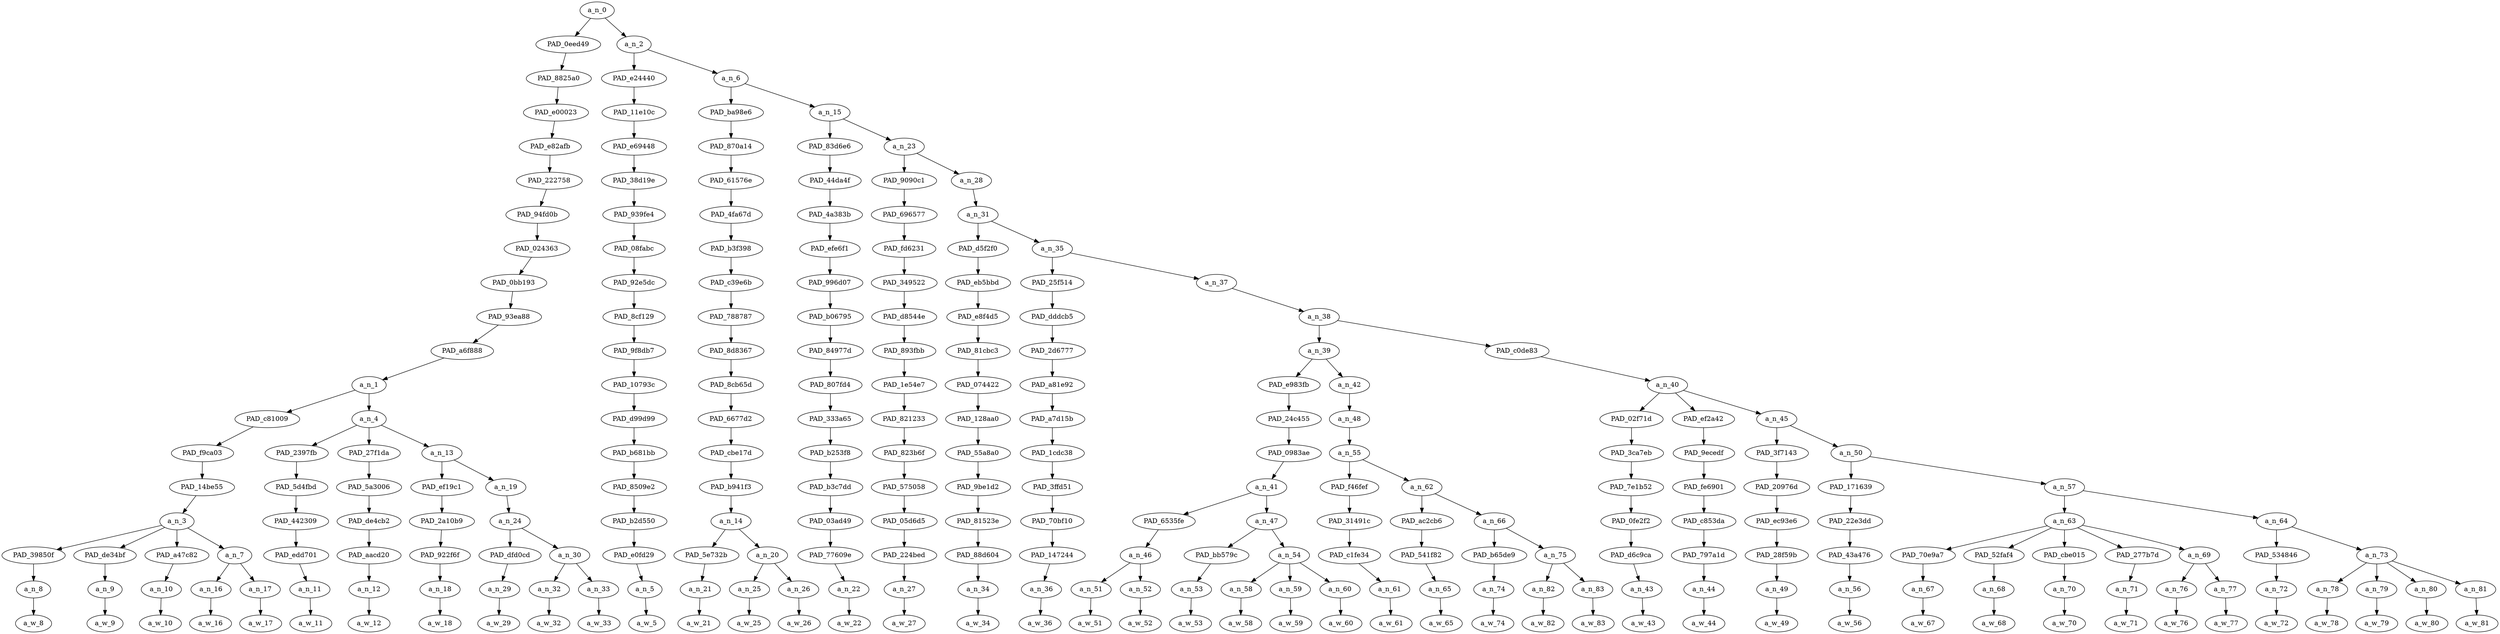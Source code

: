 strict digraph "" {
	a_n_0	[div_dir=1,
		index=0,
		level=18,
		pos="8.631510416666668,18!",
		text_span="[0, 1, 2, 3, 4, 5, 6, 7, 8, 9, 10, 11, 12, 13, 14, 15, 16, 17, 18, 19, 20, 21, 22, 23, 24, 25, 26, 27, 28, 29, 30, 31, 32, 33, 34, \
35, 36, 37, 38, 39, 40, 41, 42, 43, 44]",
		value=0.99999999];
	PAD_0eed49	[div_dir=1,
		index=0,
		level=17,
		pos="4.333333333333334,17!",
		text_span="[0, 1, 2, 3, 4, 5, 6, 7, 8, 9, 10]",
		value=0.30219767];
	a_n_0 -> PAD_0eed49;
	a_n_2	[div_dir=1,
		index=1,
		level=17,
		pos="12.9296875,17!",
		text_span="[11, 12, 13, 14, 15, 16, 17, 18, 19, 20, 21, 22, 23, 24, 25, 26, 27, 28, 29, 30, 31, 32, 33, 34, 35, 36, 37, 38, 39, 40, 41, 42, \
43, 44]",
		value=0.69772732];
	a_n_0 -> a_n_2;
	PAD_8825a0	[div_dir=1,
		index=0,
		level=16,
		pos="4.333333333333334,16!",
		text_span="[0, 1, 2, 3, 4, 5, 6, 7, 8, 9, 10]",
		value=0.30219767];
	PAD_0eed49 -> PAD_8825a0;
	PAD_e00023	[div_dir=1,
		index=0,
		level=15,
		pos="4.333333333333334,15!",
		text_span="[0, 1, 2, 3, 4, 5, 6, 7, 8, 9, 10]",
		value=0.30219767];
	PAD_8825a0 -> PAD_e00023;
	PAD_e82afb	[div_dir=1,
		index=0,
		level=14,
		pos="4.333333333333334,14!",
		text_span="[0, 1, 2, 3, 4, 5, 6, 7, 8, 9, 10]",
		value=0.30219767];
	PAD_e00023 -> PAD_e82afb;
	PAD_222758	[div_dir=1,
		index=0,
		level=13,
		pos="4.333333333333334,13!",
		text_span="[0, 1, 2, 3, 4, 5, 6, 7, 8, 9, 10]",
		value=0.30219767];
	PAD_e82afb -> PAD_222758;
	PAD_94fd0b	[div_dir=1,
		index=0,
		level=12,
		pos="4.333333333333334,12!",
		text_span="[0, 1, 2, 3, 4, 5, 6, 7, 8, 9, 10]",
		value=0.30219767];
	PAD_222758 -> PAD_94fd0b;
	PAD_024363	[div_dir=1,
		index=0,
		level=11,
		pos="4.333333333333334,11!",
		text_span="[0, 1, 2, 3, 4, 5, 6, 7, 8, 9, 10]",
		value=0.30219767];
	PAD_94fd0b -> PAD_024363;
	PAD_0bb193	[div_dir=1,
		index=0,
		level=10,
		pos="4.333333333333334,10!",
		text_span="[0, 1, 2, 3, 4, 5, 6, 7, 8, 9, 10]",
		value=0.30219767];
	PAD_024363 -> PAD_0bb193;
	PAD_93ea88	[div_dir=1,
		index=0,
		level=9,
		pos="4.333333333333334,9!",
		text_span="[0, 1, 2, 3, 4, 5, 6, 7, 8, 9, 10]",
		value=0.30219767];
	PAD_0bb193 -> PAD_93ea88;
	PAD_a6f888	[div_dir=1,
		index=0,
		level=8,
		pos="4.333333333333334,8!",
		text_span="[0, 1, 2, 3, 4, 5, 6, 7, 8, 9, 10]",
		value=0.30219767];
	PAD_93ea88 -> PAD_a6f888;
	a_n_1	[div_dir=1,
		index=0,
		level=7,
		pos="4.333333333333334,7!",
		text_span="[0, 1, 2, 3, 4, 5, 6, 7, 8, 9, 10]",
		value=0.30219767];
	PAD_a6f888 -> a_n_1;
	PAD_c81009	[div_dir=-1,
		index=0,
		level=6,
		pos="2.375,6!",
		text_span="[0, 1, 2, 3, 4]",
		value=0.14599435];
	a_n_1 -> PAD_c81009;
	a_n_4	[div_dir=1,
		index=1,
		level=6,
		pos="6.291666666666667,6!",
		text_span="[5, 6, 7, 8, 9, 10]",
		value=0.15614281];
	a_n_1 -> a_n_4;
	PAD_f9ca03	[div_dir=-1,
		index=0,
		level=5,
		pos="2.375,5!",
		text_span="[0, 1, 2, 3, 4]",
		value=0.14599435];
	PAD_c81009 -> PAD_f9ca03;
	PAD_14be55	[div_dir=-1,
		index=0,
		level=4,
		pos="2.375,4!",
		text_span="[0, 1, 2, 3, 4]",
		value=0.14599435];
	PAD_f9ca03 -> PAD_14be55;
	a_n_3	[div_dir=-1,
		index=0,
		level=3,
		pos="2.375,3!",
		text_span="[0, 1, 2, 3, 4]",
		value=0.14599435];
	PAD_14be55 -> a_n_3;
	PAD_39850f	[div_dir=1,
		index=1,
		level=2,
		pos="2.0,2!",
		text_span="[2]",
		value=0.02982695];
	a_n_3 -> PAD_39850f;
	PAD_de34bf	[div_dir=1,
		index=2,
		level=2,
		pos="3.0,2!",
		text_span="[3]",
		value=0.03504737];
	a_n_3 -> PAD_de34bf;
	PAD_a47c82	[div_dir=1,
		index=3,
		level=2,
		pos="4.0,2!",
		text_span="[4]",
		value=0.02746574];
	a_n_3 -> PAD_a47c82;
	a_n_7	[div_dir=-1,
		index=0,
		level=2,
		pos="0.5,2!",
		text_span="[0, 1]",
		value=0.05364314];
	a_n_3 -> a_n_7;
	a_n_8	[div_dir=1,
		index=2,
		level=1,
		pos="2.0,1!",
		text_span="[2]",
		value=0.02982695];
	PAD_39850f -> a_n_8;
	a_w_8	[div_dir=0,
		index=2,
		level=0,
		pos="2,0!",
		text_span="[2]",
		value=peaceful];
	a_n_8 -> a_w_8;
	a_n_9	[div_dir=1,
		index=3,
		level=1,
		pos="3.0,1!",
		text_span="[3]",
		value=0.03504737];
	PAD_de34bf -> a_n_9;
	a_w_9	[div_dir=0,
		index=3,
		level=0,
		pos="3,0!",
		text_span="[3]",
		value=tolerant];
	a_n_9 -> a_w_9;
	a_n_10	[div_dir=1,
		index=4,
		level=1,
		pos="4.0,1!",
		text_span="[4]",
		value=0.02746574];
	PAD_a47c82 -> a_n_10;
	a_w_10	[div_dir=0,
		index=4,
		level=0,
		pos="4,0!",
		text_span="[4]",
		value=people];
	a_n_10 -> a_w_10;
	a_n_16	[div_dir=-1,
		index=0,
		level=1,
		pos="0.0,1!",
		text_span="[0]",
		value=0.02695592];
	a_n_7 -> a_n_16;
	a_n_17	[div_dir=1,
		index=1,
		level=1,
		pos="1.0,1!",
		text_span="[1]",
		value=0.02652424];
	a_n_7 -> a_n_17;
	a_w_16	[div_dir=0,
		index=0,
		level=0,
		pos="0,0!",
		text_span="[0]",
		value=so];
	a_n_16 -> a_w_16;
	a_w_17	[div_dir=0,
		index=1,
		level=0,
		pos="1,0!",
		text_span="[1]",
		value=called];
	a_n_17 -> a_w_17;
	PAD_2397fb	[div_dir=1,
		index=1,
		level=5,
		pos="5.0,5!",
		text_span="[5]",
		value=0.01866855];
	a_n_4 -> PAD_2397fb;
	PAD_27f1da	[div_dir=1,
		index=2,
		level=5,
		pos="6.0,5!",
		text_span="[6]",
		value=0.02191096];
	a_n_4 -> PAD_27f1da;
	a_n_13	[div_dir=1,
		index=3,
		level=5,
		pos="7.875,5!",
		text_span="[7, 8, 9, 10]",
		value=0.11547732];
	a_n_4 -> a_n_13;
	PAD_5d4fbd	[div_dir=1,
		index=1,
		level=4,
		pos="5.0,4!",
		text_span="[5]",
		value=0.01866855];
	PAD_2397fb -> PAD_5d4fbd;
	PAD_442309	[div_dir=1,
		index=1,
		level=3,
		pos="5.0,3!",
		text_span="[5]",
		value=0.01866855];
	PAD_5d4fbd -> PAD_442309;
	PAD_edd701	[div_dir=1,
		index=4,
		level=2,
		pos="5.0,2!",
		text_span="[5]",
		value=0.01866855];
	PAD_442309 -> PAD_edd701;
	a_n_11	[div_dir=1,
		index=5,
		level=1,
		pos="5.0,1!",
		text_span="[5]",
		value=0.01866855];
	PAD_edd701 -> a_n_11;
	a_w_11	[div_dir=0,
		index=5,
		level=0,
		pos="5,0!",
		text_span="[5]",
		value=rejecting];
	a_n_11 -> a_w_11;
	PAD_5a3006	[div_dir=1,
		index=2,
		level=4,
		pos="6.0,4!",
		text_span="[6]",
		value=0.02191096];
	PAD_27f1da -> PAD_5a3006;
	PAD_de4cb2	[div_dir=1,
		index=2,
		level=3,
		pos="6.0,3!",
		text_span="[6]",
		value=0.02191096];
	PAD_5a3006 -> PAD_de4cb2;
	PAD_aacd20	[div_dir=1,
		index=5,
		level=2,
		pos="6.0,2!",
		text_span="[6]",
		value=0.02191096];
	PAD_de4cb2 -> PAD_aacd20;
	a_n_12	[div_dir=1,
		index=6,
		level=1,
		pos="6.0,1!",
		text_span="[6]",
		value=0.02191096];
	PAD_aacd20 -> a_n_12;
	a_w_12	[div_dir=0,
		index=6,
		level=0,
		pos="6,0!",
		text_span="[6]",
		value=democracy];
	a_n_12 -> a_w_12;
	PAD_ef19c1	[div_dir=-1,
		index=3,
		level=4,
		pos="7.0,4!",
		text_span="[7]",
		value=0.01353882];
	a_n_13 -> PAD_ef19c1;
	a_n_19	[div_dir=1,
		index=4,
		level=4,
		pos="8.75,4!",
		text_span="[8, 9, 10]",
		value=0.10186637];
	a_n_13 -> a_n_19;
	PAD_2a10b9	[div_dir=-1,
		index=3,
		level=3,
		pos="7.0,3!",
		text_span="[7]",
		value=0.01353882];
	PAD_ef19c1 -> PAD_2a10b9;
	PAD_922f6f	[div_dir=-1,
		index=6,
		level=2,
		pos="7.0,2!",
		text_span="[7]",
		value=0.01353882];
	PAD_2a10b9 -> PAD_922f6f;
	a_n_18	[div_dir=-1,
		index=7,
		level=1,
		pos="7.0,1!",
		text_span="[7]",
		value=0.01353882];
	PAD_922f6f -> a_n_18;
	a_w_18	[div_dir=0,
		index=7,
		level=0,
		pos="7,0!",
		text_span="[7]",
		value=by];
	a_n_18 -> a_w_18;
	a_n_24	[div_dir=1,
		index=4,
		level=3,
		pos="8.75,3!",
		text_span="[8, 9, 10]",
		value=0.10176384];
	a_n_19 -> a_n_24;
	PAD_dfd0cd	[div_dir=-1,
		index=7,
		level=2,
		pos="8.0,2!",
		text_span="[8]",
		value=0.01895255];
	a_n_24 -> PAD_dfd0cd;
	a_n_30	[div_dir=1,
		index=8,
		level=2,
		pos="9.5,2!",
		text_span="[9, 10]",
		value=0.08270877];
	a_n_24 -> a_n_30;
	a_n_29	[div_dir=-1,
		index=8,
		level=1,
		pos="8.0,1!",
		text_span="[8]",
		value=0.01895255];
	PAD_dfd0cd -> a_n_29;
	a_w_29	[div_dir=0,
		index=8,
		level=0,
		pos="8,0!",
		text_span="[8]",
		value=promoting];
	a_n_29 -> a_w_29;
	a_n_32	[div_dir=1,
		index=9,
		level=1,
		pos="9.0,1!",
		text_span="[9]",
		value=0.03089668];
	a_n_30 -> a_n_32;
	a_n_33	[div_dir=1,
		index=10,
		level=1,
		pos="10.0,1!",
		text_span="[10]",
		value=0.05169803];
	a_n_30 -> a_n_33;
	a_w_32	[div_dir=0,
		index=9,
		level=0,
		pos="9,0!",
		text_span="[9]",
		value=violence];
	a_n_32 -> a_w_32;
	a_w_33	[div_dir=0,
		index=10,
		level=0,
		pos="10,0!",
		text_span="[10]",
		value=intolerance];
	a_n_33 -> a_w_33;
	PAD_e24440	[div_dir=-1,
		index=1,
		level=16,
		pos="11.0,16!",
		text_span="[11]",
		value=0.01581266];
	a_n_2 -> PAD_e24440;
	a_n_6	[div_dir=1,
		index=2,
		level=16,
		pos="14.859375,16!",
		text_span="[12, 13, 14, 15, 16, 17, 18, 19, 20, 21, 22, 23, 24, 25, 26, 27, 28, 29, 30, 31, 32, 33, 34, 35, 36, 37, 38, 39, 40, 41, 42, 43, \
44]",
		value=0.68186237];
	a_n_2 -> a_n_6;
	PAD_11e10c	[div_dir=-1,
		index=1,
		level=15,
		pos="11.0,15!",
		text_span="[11]",
		value=0.01581266];
	PAD_e24440 -> PAD_11e10c;
	PAD_e69448	[div_dir=-1,
		index=1,
		level=14,
		pos="11.0,14!",
		text_span="[11]",
		value=0.01581266];
	PAD_11e10c -> PAD_e69448;
	PAD_38d19e	[div_dir=-1,
		index=1,
		level=13,
		pos="11.0,13!",
		text_span="[11]",
		value=0.01581266];
	PAD_e69448 -> PAD_38d19e;
	PAD_939fe4	[div_dir=-1,
		index=1,
		level=12,
		pos="11.0,12!",
		text_span="[11]",
		value=0.01581266];
	PAD_38d19e -> PAD_939fe4;
	PAD_08fabc	[div_dir=-1,
		index=1,
		level=11,
		pos="11.0,11!",
		text_span="[11]",
		value=0.01581266];
	PAD_939fe4 -> PAD_08fabc;
	PAD_92e5dc	[div_dir=-1,
		index=1,
		level=10,
		pos="11.0,10!",
		text_span="[11]",
		value=0.01581266];
	PAD_08fabc -> PAD_92e5dc;
	PAD_8cf129	[div_dir=-1,
		index=1,
		level=9,
		pos="11.0,9!",
		text_span="[11]",
		value=0.01581266];
	PAD_92e5dc -> PAD_8cf129;
	PAD_9f8db7	[div_dir=-1,
		index=1,
		level=8,
		pos="11.0,8!",
		text_span="[11]",
		value=0.01581266];
	PAD_8cf129 -> PAD_9f8db7;
	PAD_10793c	[div_dir=-1,
		index=1,
		level=7,
		pos="11.0,7!",
		text_span="[11]",
		value=0.01581266];
	PAD_9f8db7 -> PAD_10793c;
	PAD_d99d99	[div_dir=-1,
		index=2,
		level=6,
		pos="11.0,6!",
		text_span="[11]",
		value=0.01581266];
	PAD_10793c -> PAD_d99d99;
	PAD_b681bb	[div_dir=-1,
		index=4,
		level=5,
		pos="11.0,5!",
		text_span="[11]",
		value=0.01581266];
	PAD_d99d99 -> PAD_b681bb;
	PAD_8509e2	[div_dir=-1,
		index=5,
		level=4,
		pos="11.0,4!",
		text_span="[11]",
		value=0.01581266];
	PAD_b681bb -> PAD_8509e2;
	PAD_b2d550	[div_dir=-1,
		index=5,
		level=3,
		pos="11.0,3!",
		text_span="[11]",
		value=0.01581266];
	PAD_8509e2 -> PAD_b2d550;
	PAD_e0fd29	[div_dir=-1,
		index=9,
		level=2,
		pos="11.0,2!",
		text_span="[11]",
		value=0.01581266];
	PAD_b2d550 -> PAD_e0fd29;
	a_n_5	[div_dir=-1,
		index=11,
		level=1,
		pos="11.0,1!",
		text_span="[11]",
		value=0.01581266];
	PAD_e0fd29 -> a_n_5;
	a_w_5	[div_dir=0,
		index=11,
		level=0,
		pos="11,0!",
		text_span="[11]",
		value=are];
	a_n_5 -> a_w_5;
	PAD_ba98e6	[div_dir=1,
		index=2,
		level=15,
		pos="13.25,15!",
		text_span="[12, 13, 14]",
		value=0.07606647];
	a_n_6 -> PAD_ba98e6;
	a_n_15	[div_dir=1,
		index=3,
		level=15,
		pos="16.46875,15!",
		text_span="[15, 16, 17, 18, 19, 20, 21, 22, 23, 24, 25, 26, 27, 28, 29, 30, 31, 32, 33, 34, 35, 36, 37, 38, 39, 40, 41, 42, 43, 44]",
		value=0.60573708];
	a_n_6 -> a_n_15;
	PAD_870a14	[div_dir=1,
		index=2,
		level=14,
		pos="13.25,14!",
		text_span="[12, 13, 14]",
		value=0.07606647];
	PAD_ba98e6 -> PAD_870a14;
	PAD_61576e	[div_dir=1,
		index=2,
		level=13,
		pos="13.25,13!",
		text_span="[12, 13, 14]",
		value=0.07606647];
	PAD_870a14 -> PAD_61576e;
	PAD_4fa67d	[div_dir=1,
		index=2,
		level=12,
		pos="13.25,12!",
		text_span="[12, 13, 14]",
		value=0.07606647];
	PAD_61576e -> PAD_4fa67d;
	PAD_b3f398	[div_dir=1,
		index=2,
		level=11,
		pos="13.25,11!",
		text_span="[12, 13, 14]",
		value=0.07606647];
	PAD_4fa67d -> PAD_b3f398;
	PAD_c39e6b	[div_dir=1,
		index=2,
		level=10,
		pos="13.25,10!",
		text_span="[12, 13, 14]",
		value=0.07606647];
	PAD_b3f398 -> PAD_c39e6b;
	PAD_788787	[div_dir=1,
		index=2,
		level=9,
		pos="13.25,9!",
		text_span="[12, 13, 14]",
		value=0.07606647];
	PAD_c39e6b -> PAD_788787;
	PAD_8d8367	[div_dir=1,
		index=2,
		level=8,
		pos="13.25,8!",
		text_span="[12, 13, 14]",
		value=0.07606647];
	PAD_788787 -> PAD_8d8367;
	PAD_8cb65d	[div_dir=1,
		index=2,
		level=7,
		pos="13.25,7!",
		text_span="[12, 13, 14]",
		value=0.07606647];
	PAD_8d8367 -> PAD_8cb65d;
	PAD_6677d2	[div_dir=1,
		index=3,
		level=6,
		pos="13.25,6!",
		text_span="[12, 13, 14]",
		value=0.07606647];
	PAD_8cb65d -> PAD_6677d2;
	PAD_cbe17d	[div_dir=1,
		index=5,
		level=5,
		pos="13.25,5!",
		text_span="[12, 13, 14]",
		value=0.07606647];
	PAD_6677d2 -> PAD_cbe17d;
	PAD_b941f3	[div_dir=1,
		index=6,
		level=4,
		pos="13.25,4!",
		text_span="[12, 13, 14]",
		value=0.07606647];
	PAD_cbe17d -> PAD_b941f3;
	a_n_14	[div_dir=1,
		index=6,
		level=3,
		pos="13.25,3!",
		text_span="[12, 13, 14]",
		value=0.07606647];
	PAD_b941f3 -> a_n_14;
	PAD_5e732b	[div_dir=1,
		index=11,
		level=2,
		pos="14.0,2!",
		text_span="[14]",
		value=0.04970208];
	a_n_14 -> PAD_5e732b;
	a_n_20	[div_dir=1,
		index=10,
		level=2,
		pos="12.5,2!",
		text_span="[12, 13]",
		value=0.02628540];
	a_n_14 -> a_n_20;
	a_n_21	[div_dir=1,
		index=14,
		level=1,
		pos="14.0,1!",
		text_span="[14]",
		value=0.04970208];
	PAD_5e732b -> a_n_21;
	a_w_21	[div_dir=0,
		index=14,
		level=0,
		pos="14,0!",
		text_span="[14]",
		value=bigots];
	a_n_21 -> a_w_21;
	a_n_25	[div_dir=1,
		index=12,
		level=1,
		pos="12.0,1!",
		text_span="[12]",
		value=0.01186412];
	a_n_20 -> a_n_25;
	a_n_26	[div_dir=1,
		index=13,
		level=1,
		pos="13.0,1!",
		text_span="[13]",
		value=0.01437389];
	a_n_20 -> a_n_26;
	a_w_25	[div_dir=0,
		index=12,
		level=0,
		pos="12,0!",
		text_span="[12]",
		value=no];
	a_n_25 -> a_w_25;
	a_w_26	[div_dir=0,
		index=13,
		level=0,
		pos="13,0!",
		text_span="[13]",
		value=less];
	a_n_26 -> a_w_26;
	PAD_83d6e6	[div_dir=1,
		index=3,
		level=14,
		pos="15.0,14!",
		text_span="[15]",
		value=0.01240275];
	a_n_15 -> PAD_83d6e6;
	a_n_23	[div_dir=1,
		index=4,
		level=14,
		pos="17.9375,14!",
		text_span="[16, 17, 18, 19, 20, 21, 22, 23, 24, 25, 26, 27, 28, 29, 30, 31, 32, 33, 34, 35, 36, 37, 38, 39, 40, 41, 42, 43, 44]",
		value=0.59329991];
	a_n_15 -> a_n_23;
	PAD_44da4f	[div_dir=1,
		index=3,
		level=13,
		pos="15.0,13!",
		text_span="[15]",
		value=0.01240275];
	PAD_83d6e6 -> PAD_44da4f;
	PAD_4a383b	[div_dir=1,
		index=3,
		level=12,
		pos="15.0,12!",
		text_span="[15]",
		value=0.01240275];
	PAD_44da4f -> PAD_4a383b;
	PAD_efe6f1	[div_dir=1,
		index=3,
		level=11,
		pos="15.0,11!",
		text_span="[15]",
		value=0.01240275];
	PAD_4a383b -> PAD_efe6f1;
	PAD_996d07	[div_dir=1,
		index=3,
		level=10,
		pos="15.0,10!",
		text_span="[15]",
		value=0.01240275];
	PAD_efe6f1 -> PAD_996d07;
	PAD_b06795	[div_dir=1,
		index=3,
		level=9,
		pos="15.0,9!",
		text_span="[15]",
		value=0.01240275];
	PAD_996d07 -> PAD_b06795;
	PAD_84977d	[div_dir=1,
		index=3,
		level=8,
		pos="15.0,8!",
		text_span="[15]",
		value=0.01240275];
	PAD_b06795 -> PAD_84977d;
	PAD_807fd4	[div_dir=1,
		index=3,
		level=7,
		pos="15.0,7!",
		text_span="[15]",
		value=0.01240275];
	PAD_84977d -> PAD_807fd4;
	PAD_333a65	[div_dir=1,
		index=4,
		level=6,
		pos="15.0,6!",
		text_span="[15]",
		value=0.01240275];
	PAD_807fd4 -> PAD_333a65;
	PAD_b253f8	[div_dir=1,
		index=6,
		level=5,
		pos="15.0,5!",
		text_span="[15]",
		value=0.01240275];
	PAD_333a65 -> PAD_b253f8;
	PAD_b3c7dd	[div_dir=1,
		index=7,
		level=4,
		pos="15.0,4!",
		text_span="[15]",
		value=0.01240275];
	PAD_b253f8 -> PAD_b3c7dd;
	PAD_03ad49	[div_dir=1,
		index=7,
		level=3,
		pos="15.0,3!",
		text_span="[15]",
		value=0.01240275];
	PAD_b3c7dd -> PAD_03ad49;
	PAD_77609e	[div_dir=1,
		index=12,
		level=2,
		pos="15.0,2!",
		text_span="[15]",
		value=0.01240275];
	PAD_03ad49 -> PAD_77609e;
	a_n_22	[div_dir=1,
		index=15,
		level=1,
		pos="15.0,1!",
		text_span="[15]",
		value=0.01240275];
	PAD_77609e -> a_n_22;
	a_w_22	[div_dir=0,
		index=15,
		level=0,
		pos="15,0!",
		text_span="[15]",
		value=than];
	a_n_22 -> a_w_22;
	PAD_9090c1	[div_dir=-1,
		index=4,
		level=13,
		pos="16.0,13!",
		text_span="[16]",
		value=0.01361920];
	a_n_23 -> PAD_9090c1;
	a_n_28	[div_dir=1,
		index=5,
		level=13,
		pos="19.875,13!",
		text_span="[17, 18, 19, 20, 21, 22, 23, 24, 25, 26, 27, 28, 29, 30, 31, 32, 33, 34, 35, 36, 37, 38, 39, 40, 41, 42, 43, 44]",
		value=0.57964905];
	a_n_23 -> a_n_28;
	PAD_696577	[div_dir=-1,
		index=4,
		level=12,
		pos="16.0,12!",
		text_span="[16]",
		value=0.01361920];
	PAD_9090c1 -> PAD_696577;
	PAD_fd6231	[div_dir=-1,
		index=4,
		level=11,
		pos="16.0,11!",
		text_span="[16]",
		value=0.01361920];
	PAD_696577 -> PAD_fd6231;
	PAD_349522	[div_dir=-1,
		index=4,
		level=10,
		pos="16.0,10!",
		text_span="[16]",
		value=0.01361920];
	PAD_fd6231 -> PAD_349522;
	PAD_d8544e	[div_dir=-1,
		index=4,
		level=9,
		pos="16.0,9!",
		text_span="[16]",
		value=0.01361920];
	PAD_349522 -> PAD_d8544e;
	PAD_893fbb	[div_dir=-1,
		index=4,
		level=8,
		pos="16.0,8!",
		text_span="[16]",
		value=0.01361920];
	PAD_d8544e -> PAD_893fbb;
	PAD_1e54e7	[div_dir=-1,
		index=4,
		level=7,
		pos="16.0,7!",
		text_span="[16]",
		value=0.01361920];
	PAD_893fbb -> PAD_1e54e7;
	PAD_821233	[div_dir=-1,
		index=5,
		level=6,
		pos="16.0,6!",
		text_span="[16]",
		value=0.01361920];
	PAD_1e54e7 -> PAD_821233;
	PAD_823b6f	[div_dir=-1,
		index=7,
		level=5,
		pos="16.0,5!",
		text_span="[16]",
		value=0.01361920];
	PAD_821233 -> PAD_823b6f;
	PAD_575058	[div_dir=-1,
		index=8,
		level=4,
		pos="16.0,4!",
		text_span="[16]",
		value=0.01361920];
	PAD_823b6f -> PAD_575058;
	PAD_05d6d5	[div_dir=-1,
		index=8,
		level=3,
		pos="16.0,3!",
		text_span="[16]",
		value=0.01361920];
	PAD_575058 -> PAD_05d6d5;
	PAD_224bed	[div_dir=-1,
		index=13,
		level=2,
		pos="16.0,2!",
		text_span="[16]",
		value=0.01361920];
	PAD_05d6d5 -> PAD_224bed;
	a_n_27	[div_dir=-1,
		index=16,
		level=1,
		pos="16.0,1!",
		text_span="[16]",
		value=0.01361920];
	PAD_224bed -> a_n_27;
	a_w_27	[div_dir=0,
		index=16,
		level=0,
		pos="16,0!",
		text_span="[16]",
		value=those];
	a_n_27 -> a_w_27;
	a_n_31	[div_dir=1,
		index=5,
		level=12,
		pos="19.875,12!",
		text_span="[17, 18, 19, 20, 21, 22, 23, 24, 25, 26, 27, 28, 29, 30, 31, 32, 33, 34, 35, 36, 37, 38, 39, 40, 41, 42, 43, 44]",
		value=0.57961240];
	a_n_28 -> a_n_31;
	PAD_d5f2f0	[div_dir=-1,
		index=5,
		level=11,
		pos="17.0,11!",
		text_span="[17]",
		value=0.01455872];
	a_n_31 -> PAD_d5f2f0;
	a_n_35	[div_dir=1,
		index=6,
		level=11,
		pos="22.75,11!",
		text_span="[18, 19, 20, 21, 22, 23, 24, 25, 26, 27, 28, 29, 30, 31, 32, 33, 34, 35, 36, 37, 38, 39, 40, 41, 42, 43, 44]",
		value=0.56501704];
	a_n_31 -> a_n_35;
	PAD_eb5bbd	[div_dir=-1,
		index=5,
		level=10,
		pos="17.0,10!",
		text_span="[17]",
		value=0.01455872];
	PAD_d5f2f0 -> PAD_eb5bbd;
	PAD_e8f4d5	[div_dir=-1,
		index=5,
		level=9,
		pos="17.0,9!",
		text_span="[17]",
		value=0.01455872];
	PAD_eb5bbd -> PAD_e8f4d5;
	PAD_81cbc3	[div_dir=-1,
		index=5,
		level=8,
		pos="17.0,8!",
		text_span="[17]",
		value=0.01455872];
	PAD_e8f4d5 -> PAD_81cbc3;
	PAD_074422	[div_dir=-1,
		index=5,
		level=7,
		pos="17.0,7!",
		text_span="[17]",
		value=0.01455872];
	PAD_81cbc3 -> PAD_074422;
	PAD_128aa0	[div_dir=-1,
		index=6,
		level=6,
		pos="17.0,6!",
		text_span="[17]",
		value=0.01455872];
	PAD_074422 -> PAD_128aa0;
	PAD_55a8a0	[div_dir=-1,
		index=8,
		level=5,
		pos="17.0,5!",
		text_span="[17]",
		value=0.01455872];
	PAD_128aa0 -> PAD_55a8a0;
	PAD_9be1d2	[div_dir=-1,
		index=9,
		level=4,
		pos="17.0,4!",
		text_span="[17]",
		value=0.01455872];
	PAD_55a8a0 -> PAD_9be1d2;
	PAD_81523e	[div_dir=-1,
		index=9,
		level=3,
		pos="17.0,3!",
		text_span="[17]",
		value=0.01455872];
	PAD_9be1d2 -> PAD_81523e;
	PAD_88d604	[div_dir=-1,
		index=14,
		level=2,
		pos="17.0,2!",
		text_span="[17]",
		value=0.01455872];
	PAD_81523e -> PAD_88d604;
	a_n_34	[div_dir=-1,
		index=17,
		level=1,
		pos="17.0,1!",
		text_span="[17]",
		value=0.01455872];
	PAD_88d604 -> a_n_34;
	a_w_34	[div_dir=0,
		index=17,
		level=0,
		pos="17,0!",
		text_span="[17]",
		value=they];
	a_n_34 -> a_w_34;
	PAD_25f514	[div_dir=1,
		index=6,
		level=10,
		pos="18.0,10!",
		text_span="[18]",
		value=0.01866276];
	a_n_35 -> PAD_25f514;
	a_n_37	[div_dir=1,
		index=7,
		level=10,
		pos="27.5,10!",
		text_span="[19, 20, 21, 22, 23, 24, 25, 26, 27, 28, 29, 30, 31, 32, 33, 34, 35, 36, 37, 38, 39, 40, 41, 42, 43, 44]",
		value=0.54631400];
	a_n_35 -> a_n_37;
	PAD_dddcb5	[div_dir=1,
		index=6,
		level=9,
		pos="18.0,9!",
		text_span="[18]",
		value=0.01866276];
	PAD_25f514 -> PAD_dddcb5;
	PAD_2d6777	[div_dir=1,
		index=6,
		level=8,
		pos="18.0,8!",
		text_span="[18]",
		value=0.01866276];
	PAD_dddcb5 -> PAD_2d6777;
	PAD_a81e92	[div_dir=1,
		index=6,
		level=7,
		pos="18.0,7!",
		text_span="[18]",
		value=0.01866276];
	PAD_2d6777 -> PAD_a81e92;
	PAD_a7d15b	[div_dir=1,
		index=7,
		level=6,
		pos="18.0,6!",
		text_span="[18]",
		value=0.01866276];
	PAD_a81e92 -> PAD_a7d15b;
	PAD_1cdc38	[div_dir=1,
		index=9,
		level=5,
		pos="18.0,5!",
		text_span="[18]",
		value=0.01866276];
	PAD_a7d15b -> PAD_1cdc38;
	PAD_3ffd51	[div_dir=1,
		index=10,
		level=4,
		pos="18.0,4!",
		text_span="[18]",
		value=0.01866276];
	PAD_1cdc38 -> PAD_3ffd51;
	PAD_70bf10	[div_dir=1,
		index=10,
		level=3,
		pos="18.0,3!",
		text_span="[18]",
		value=0.01866276];
	PAD_3ffd51 -> PAD_70bf10;
	PAD_147244	[div_dir=1,
		index=15,
		level=2,
		pos="18.0,2!",
		text_span="[18]",
		value=0.01866276];
	PAD_70bf10 -> PAD_147244;
	a_n_36	[div_dir=1,
		index=18,
		level=1,
		pos="18.0,1!",
		text_span="[18]",
		value=0.01866276];
	PAD_147244 -> a_n_36;
	a_w_36	[div_dir=0,
		index=18,
		level=0,
		pos="18,0!",
		text_span="[18]",
		value=condemn];
	a_n_36 -> a_w_36;
	a_n_38	[div_dir=1,
		index=7,
		level=9,
		pos="27.5,9!",
		text_span="[19, 20, 21, 22, 23, 24, 25, 26, 27, 28, 29, 30, 31, 32, 33, 34, 35, 36, 37, 38, 39, 40, 41, 42, 43, 44]",
		value=0.54627471];
	a_n_37 -> a_n_38;
	a_n_39	[div_dir=1,
		index=7,
		level=8,
		pos="23.34375,8!",
		text_span="[19, 20, 21, 22, 23, 24, 25, 26, 27, 28, 29]",
		value=0.19219860];
	a_n_38 -> a_n_39;
	PAD_c0de83	[div_dir=1,
		index=8,
		level=8,
		pos="31.65625,8!",
		text_span="[30, 31, 32, 33, 34, 35, 36, 37, 38, 39, 40, 41, 42, 43, 44]",
		value=0.35403683];
	a_n_38 -> PAD_c0de83;
	PAD_e983fb	[div_dir=1,
		index=7,
		level=7,
		pos="20.75,7!",
		text_span="[19, 20, 21, 22, 23, 24]",
		value=0.12077596];
	a_n_39 -> PAD_e983fb;
	a_n_42	[div_dir=-1,
		index=8,
		level=7,
		pos="25.9375,7!",
		text_span="[25, 26, 27, 28, 29]",
		value=0.07141914];
	a_n_39 -> a_n_42;
	PAD_24c455	[div_dir=1,
		index=8,
		level=6,
		pos="20.75,6!",
		text_span="[19, 20, 21, 22, 23, 24]",
		value=0.12077596];
	PAD_e983fb -> PAD_24c455;
	PAD_0983ae	[div_dir=1,
		index=10,
		level=5,
		pos="20.75,5!",
		text_span="[19, 20, 21, 22, 23, 24]",
		value=0.12077596];
	PAD_24c455 -> PAD_0983ae;
	a_n_41	[div_dir=1,
		index=11,
		level=4,
		pos="20.75,4!",
		text_span="[19, 20, 21, 22, 23, 24]",
		value=0.12077596];
	PAD_0983ae -> a_n_41;
	PAD_6535fe	[div_dir=1,
		index=11,
		level=3,
		pos="19.5,3!",
		text_span="[19, 20]",
		value=0.03356425];
	a_n_41 -> PAD_6535fe;
	a_n_47	[div_dir=-1,
		index=12,
		level=3,
		pos="22.0,3!",
		text_span="[21, 22, 23, 24]",
		value=0.08719982];
	a_n_41 -> a_n_47;
	a_n_46	[div_dir=1,
		index=16,
		level=2,
		pos="19.5,2!",
		text_span="[19, 20]",
		value=0.03356425];
	PAD_6535fe -> a_n_46;
	a_n_51	[div_dir=1,
		index=19,
		level=1,
		pos="19.0,1!",
		text_span="[19]",
		value=0.01727067];
	a_n_46 -> a_n_51;
	a_n_52	[div_dir=1,
		index=20,
		level=1,
		pos="20.0,1!",
		text_span="[20]",
		value=0.01623643];
	a_n_46 -> a_n_52;
	a_w_51	[div_dir=0,
		index=19,
		level=0,
		pos="19,0!",
		text_span="[19]",
		value="<number>"];
	a_n_51 -> a_w_51;
	a_w_52	[div_dir=0,
		index=20,
		level=0,
		pos="20,0!",
		text_span="[20]",
		value=years];
	a_n_52 -> a_w_52;
	PAD_bb579c	[div_dir=-1,
		index=17,
		level=2,
		pos="21.0,2!",
		text_span="[21]",
		value=0.01374732];
	a_n_47 -> PAD_bb579c;
	a_n_54	[div_dir=-1,
		index=18,
		level=2,
		pos="23.0,2!",
		text_span="[22, 23, 24]",
		value=0.07343345];
	a_n_47 -> a_n_54;
	a_n_53	[div_dir=-1,
		index=21,
		level=1,
		pos="21.0,1!",
		text_span="[21]",
		value=0.01374732];
	PAD_bb579c -> a_n_53;
	a_w_53	[div_dir=0,
		index=21,
		level=0,
		pos="21,0!",
		text_span="[21]",
		value=of];
	a_n_53 -> a_w_53;
	a_n_58	[div_dir=-1,
		index=22,
		level=1,
		pos="22.0,1!",
		text_span="[22]",
		value=0.02947792];
	a_n_54 -> a_n_58;
	a_n_59	[div_dir=1,
		index=23,
		level=1,
		pos="23.0,1!",
		text_span="[23]",
		value=0.01925155];
	a_n_54 -> a_n_59;
	a_n_60	[div_dir=-1,
		index=24,
		level=1,
		pos="24.0,1!",
		text_span="[24]",
		value=0.02470222];
	a_n_54 -> a_n_60;
	a_w_58	[div_dir=0,
		index=22,
		level=0,
		pos="22,0!",
		text_span="[22]",
		value=liberal];
	a_n_58 -> a_w_58;
	a_w_59	[div_dir=0,
		index=23,
		level=0,
		pos="23,0!",
		text_span="[23]",
		value=political];
	a_n_59 -> a_w_59;
	a_w_60	[div_dir=0,
		index=24,
		level=0,
		pos="24,0!",
		text_span="[24]",
		value=failures];
	a_n_60 -> a_w_60;
	a_n_48	[div_dir=-1,
		index=9,
		level=6,
		pos="25.9375,6!",
		text_span="[25, 26, 27, 28, 29]",
		value=0.07141234];
	a_n_42 -> a_n_48;
	a_n_55	[div_dir=-1,
		index=11,
		level=5,
		pos="25.9375,5!",
		text_span="[25, 26, 27, 28, 29]",
		value=0.07140554];
	a_n_48 -> a_n_55;
	PAD_f46fef	[div_dir=1,
		index=12,
		level=4,
		pos="25.0,4!",
		text_span="[25]",
		value=0.01194604];
	a_n_55 -> PAD_f46fef;
	a_n_62	[div_dir=-1,
		index=13,
		level=4,
		pos="26.875,4!",
		text_span="[26, 27, 28, 29]",
		value=0.05945270];
	a_n_55 -> a_n_62;
	PAD_31491c	[div_dir=1,
		index=13,
		level=3,
		pos="25.0,3!",
		text_span="[25]",
		value=0.01194604];
	PAD_f46fef -> PAD_31491c;
	PAD_c1fe34	[div_dir=1,
		index=19,
		level=2,
		pos="25.0,2!",
		text_span="[25]",
		value=0.01194604];
	PAD_31491c -> PAD_c1fe34;
	a_n_61	[div_dir=1,
		index=25,
		level=1,
		pos="25.0,1!",
		text_span="[25]",
		value=0.01194604];
	PAD_c1fe34 -> a_n_61;
	a_w_61	[div_dir=0,
		index=25,
		level=0,
		pos="25,0!",
		text_span="[25]",
		value=to];
	a_n_61 -> a_w_61;
	PAD_ac2cb6	[div_dir=-1,
		index=14,
		level=3,
		pos="26.0,3!",
		text_span="[26]",
		value=0.01359923];
	a_n_62 -> PAD_ac2cb6;
	a_n_66	[div_dir=-1,
		index=15,
		level=3,
		pos="27.75,3!",
		text_span="[27, 28, 29]",
		value=0.04583446];
	a_n_62 -> a_n_66;
	PAD_541f82	[div_dir=-1,
		index=20,
		level=2,
		pos="26.0,2!",
		text_span="[26]",
		value=0.01359923];
	PAD_ac2cb6 -> PAD_541f82;
	a_n_65	[div_dir=-1,
		index=26,
		level=1,
		pos="26.0,1!",
		text_span="[26]",
		value=0.01359923];
	PAD_541f82 -> a_n_65;
	a_w_65	[div_dir=0,
		index=26,
		level=0,
		pos="26,0!",
		text_span="[26]",
		value=commit];
	a_n_65 -> a_w_65;
	PAD_b65de9	[div_dir=1,
		index=21,
		level=2,
		pos="27.0,2!",
		text_span="[27]",
		value=0.01215157];
	a_n_66 -> PAD_b65de9;
	a_n_75	[div_dir=-1,
		index=22,
		level=2,
		pos="28.5,2!",
		text_span="[28, 29]",
		value=0.03367171];
	a_n_66 -> a_n_75;
	a_n_74	[div_dir=1,
		index=27,
		level=1,
		pos="27.0,1!",
		text_span="[27]",
		value=0.01215157];
	PAD_b65de9 -> a_n_74;
	a_w_74	[div_dir=0,
		index=27,
		level=0,
		pos="27,0!",
		text_span="[27]",
		value=to1];
	a_n_74 -> a_w_74;
	a_n_82	[div_dir=-1,
		index=28,
		level=1,
		pos="28.0,1!",
		text_span="[28]",
		value=0.01802123];
	a_n_75 -> a_n_82;
	a_n_83	[div_dir=1,
		index=29,
		level=1,
		pos="29.0,1!",
		text_span="[29]",
		value=0.01560920];
	a_n_75 -> a_n_83;
	a_w_82	[div_dir=0,
		index=28,
		level=0,
		pos="28,0!",
		text_span="[28]",
		value=viable];
	a_n_82 -> a_w_82;
	a_w_83	[div_dir=0,
		index=29,
		level=0,
		pos="29,0!",
		text_span="[29]",
		value=change];
	a_n_83 -> a_w_83;
	a_n_40	[div_dir=1,
		index=9,
		level=7,
		pos="31.65625,7!",
		text_span="[30, 31, 32, 33, 34, 35, 36, 37, 38, 39, 40, 41, 42, 43, 44]",
		value=0.35403683];
	PAD_c0de83 -> a_n_40;
	PAD_02f71d	[div_dir=-1,
		index=10,
		level=6,
		pos="30.0,6!",
		text_span="[30]",
		value=0.01347818];
	a_n_40 -> PAD_02f71d;
	PAD_ef2a42	[div_dir=-1,
		index=11,
		level=6,
		pos="31.0,6!",
		text_span="[31]",
		value=0.01127174];
	a_n_40 -> PAD_ef2a42;
	a_n_45	[div_dir=1,
		index=12,
		level=6,
		pos="33.96875,6!",
		text_span="[32, 33, 34, 35, 36, 37, 38, 39, 40, 41, 42, 43, 44]",
		value=0.32924184];
	a_n_40 -> a_n_45;
	PAD_3ca7eb	[div_dir=-1,
		index=12,
		level=5,
		pos="30.0,5!",
		text_span="[30]",
		value=0.01347818];
	PAD_02f71d -> PAD_3ca7eb;
	PAD_7e1b52	[div_dir=-1,
		index=14,
		level=4,
		pos="30.0,4!",
		text_span="[30]",
		value=0.01347818];
	PAD_3ca7eb -> PAD_7e1b52;
	PAD_0fe2f2	[div_dir=-1,
		index=16,
		level=3,
		pos="30.0,3!",
		text_span="[30]",
		value=0.01347818];
	PAD_7e1b52 -> PAD_0fe2f2;
	PAD_d6c9ca	[div_dir=-1,
		index=23,
		level=2,
		pos="30.0,2!",
		text_span="[30]",
		value=0.01347818];
	PAD_0fe2f2 -> PAD_d6c9ca;
	a_n_43	[div_dir=-1,
		index=30,
		level=1,
		pos="30.0,1!",
		text_span="[30]",
		value=0.01347818];
	PAD_d6c9ca -> a_n_43;
	a_w_43	[div_dir=0,
		index=30,
		level=0,
		pos="30,0!",
		text_span="[30]",
		value=have];
	a_n_43 -> a_w_43;
	PAD_9ecedf	[div_dir=-1,
		index=13,
		level=5,
		pos="31.0,5!",
		text_span="[31]",
		value=0.01127174];
	PAD_ef2a42 -> PAD_9ecedf;
	PAD_fe6901	[div_dir=-1,
		index=15,
		level=4,
		pos="31.0,4!",
		text_span="[31]",
		value=0.01127174];
	PAD_9ecedf -> PAD_fe6901;
	PAD_c853da	[div_dir=-1,
		index=17,
		level=3,
		pos="31.0,3!",
		text_span="[31]",
		value=0.01127174];
	PAD_fe6901 -> PAD_c853da;
	PAD_797a1d	[div_dir=-1,
		index=24,
		level=2,
		pos="31.0,2!",
		text_span="[31]",
		value=0.01127174];
	PAD_c853da -> PAD_797a1d;
	a_n_44	[div_dir=-1,
		index=31,
		level=1,
		pos="31.0,1!",
		text_span="[31]",
		value=0.01127174];
	PAD_797a1d -> a_n_44;
	a_w_44	[div_dir=0,
		index=31,
		level=0,
		pos="31,0!",
		text_span="[31]",
		value=only];
	a_n_44 -> a_w_44;
	PAD_3f7143	[div_dir=1,
		index=14,
		level=5,
		pos="32.0,5!",
		text_span="[32]",
		value=0.01216680];
	a_n_45 -> PAD_3f7143;
	a_n_50	[div_dir=1,
		index=15,
		level=5,
		pos="35.9375,5!",
		text_span="[33, 34, 35, 36, 37, 38, 39, 40, 41, 42, 43, 44]",
		value=0.31701077];
	a_n_45 -> a_n_50;
	PAD_20976d	[div_dir=1,
		index=16,
		level=4,
		pos="32.0,4!",
		text_span="[32]",
		value=0.01216680];
	PAD_3f7143 -> PAD_20976d;
	PAD_ec93e6	[div_dir=1,
		index=18,
		level=3,
		pos="32.0,3!",
		text_span="[32]",
		value=0.01216680];
	PAD_20976d -> PAD_ec93e6;
	PAD_28f59b	[div_dir=1,
		index=25,
		level=2,
		pos="32.0,2!",
		text_span="[32]",
		value=0.01216680];
	PAD_ec93e6 -> PAD_28f59b;
	a_n_49	[div_dir=1,
		index=32,
		level=1,
		pos="32.0,1!",
		text_span="[32]",
		value=0.01216680];
	PAD_28f59b -> a_n_49;
	a_w_49	[div_dir=0,
		index=32,
		level=0,
		pos="32,0!",
		text_span="[32]",
		value=led];
	a_n_49 -> a_w_49;
	PAD_171639	[div_dir=1,
		index=17,
		level=4,
		pos="33.0,4!",
		text_span="[33]",
		value=0.00981425];
	a_n_50 -> PAD_171639;
	a_n_57	[div_dir=1,
		index=18,
		level=4,
		pos="38.875,4!",
		text_span="[34, 35, 36, 37, 38, 39, 40, 41, 42, 43, 44]",
		value=0.30713093];
	a_n_50 -> a_n_57;
	PAD_22e3dd	[div_dir=1,
		index=19,
		level=3,
		pos="33.0,3!",
		text_span="[33]",
		value=0.00981425];
	PAD_171639 -> PAD_22e3dd;
	PAD_43a476	[div_dir=1,
		index=26,
		level=2,
		pos="33.0,2!",
		text_span="[33]",
		value=0.00981425];
	PAD_22e3dd -> PAD_43a476;
	a_n_56	[div_dir=1,
		index=33,
		level=1,
		pos="33.0,1!",
		text_span="[33]",
		value=0.00981425];
	PAD_43a476 -> a_n_56;
	a_w_56	[div_dir=0,
		index=33,
		level=0,
		pos="33,0!",
		text_span="[33]",
		value=to2];
	a_n_56 -> a_w_56;
	a_n_63	[div_dir=1,
		index=20,
		level=3,
		pos="36.5,3!",
		text_span="[34, 35, 36, 37, 38, 39]",
		value=0.22618939];
	a_n_57 -> a_n_63;
	a_n_64	[div_dir=1,
		index=21,
		level=3,
		pos="41.25,3!",
		text_span="[40, 41, 42, 43, 44]",
		value=0.08087727];
	a_n_57 -> a_n_64;
	PAD_70e9a7	[div_dir=1,
		index=27,
		level=2,
		pos="34.0,2!",
		text_span="[34]",
		value=0.01211049];
	a_n_63 -> PAD_70e9a7;
	PAD_52faf4	[div_dir=1,
		index=28,
		level=2,
		pos="35.0,2!",
		text_span="[35]",
		value=0.06360495];
	a_n_63 -> PAD_52faf4;
	PAD_cbe015	[div_dir=1,
		index=30,
		level=2,
		pos="38.0,2!",
		text_span="[38]",
		value=0.01938965];
	a_n_63 -> PAD_cbe015;
	PAD_277b7d	[div_dir=1,
		index=31,
		level=2,
		pos="39.0,2!",
		text_span="[39]",
		value=0.01866594];
	a_n_63 -> PAD_277b7d;
	a_n_69	[div_dir=1,
		index=29,
		level=2,
		pos="36.5,2!",
		text_span="[36, 37]",
		value=0.11238112];
	a_n_63 -> a_n_69;
	a_n_67	[div_dir=1,
		index=34,
		level=1,
		pos="34.0,1!",
		text_span="[34]",
		value=0.01211049];
	PAD_70e9a7 -> a_n_67;
	a_w_67	[div_dir=0,
		index=34,
		level=0,
		pos="34,0!",
		text_span="[34]",
		value=a];
	a_n_67 -> a_w_67;
	a_n_68	[div_dir=1,
		index=35,
		level=1,
		pos="35.0,1!",
		text_span="[35]",
		value=0.06360495];
	PAD_52faf4 -> a_n_68;
	a_w_68	[div_dir=0,
		index=35,
		level=0,
		pos="35,0!",
		text_span="[35]",
		value=disillusioned];
	a_n_68 -> a_w_68;
	a_n_70	[div_dir=1,
		index=38,
		level=1,
		pos="38.0,1!",
		text_span="[38]",
		value=0.01938965];
	PAD_cbe015 -> a_n_70;
	a_w_70	[div_dir=0,
		index=38,
		level=0,
		pos="38,0!",
		text_span="[38]",
		value=extreme];
	a_n_70 -> a_w_70;
	a_n_71	[div_dir=1,
		index=39,
		level=1,
		pos="39.0,1!",
		text_span="[39]",
		value=0.01866594];
	PAD_277b7d -> a_n_71;
	a_w_71	[div_dir=0,
		index=39,
		level=0,
		pos="39,0!",
		text_span="[39]",
		value=views];
	a_n_71 -> a_w_71;
	a_n_76	[div_dir=1,
		index=36,
		level=1,
		pos="36.0,1!",
		text_span="[36]",
		value=0.05343362];
	a_n_69 -> a_n_76;
	a_n_77	[div_dir=-1,
		index=37,
		level=1,
		pos="37.0,1!",
		text_span="[37]",
		value=0.05892918];
	a_n_69 -> a_n_77;
	a_w_76	[div_dir=0,
		index=36,
		level=0,
		pos="36,0!",
		text_span="[36]",
		value=middle];
	a_n_76 -> a_w_76;
	a_w_77	[div_dir=0,
		index=37,
		level=0,
		pos="37,0!",
		text_span="[37]",
		value=nurtured];
	a_n_77 -> a_w_77;
	PAD_534846	[div_dir=-1,
		index=32,
		level=2,
		pos="40.0,2!",
		text_span="[40]",
		value=0.01273031];
	a_n_64 -> PAD_534846;
	a_n_73	[div_dir=1,
		index=33,
		level=2,
		pos="42.5,2!",
		text_span="[41, 42, 43, 44]",
		value=0.06808665];
	a_n_64 -> a_n_73;
	a_n_72	[div_dir=-1,
		index=40,
		level=1,
		pos="40.0,1!",
		text_span="[40]",
		value=0.01273031];
	PAD_534846 -> a_n_72;
	a_w_72	[div_dir=0,
		index=40,
		level=0,
		pos="40,0!",
		text_span="[40]",
		value=on];
	a_n_72 -> a_w_72;
	a_n_78	[div_dir=-1,
		index=41,
		level=1,
		pos="41.0,1!",
		text_span="[41]",
		value=0.01268423];
	a_n_73 -> a_n_78;
	a_n_79	[div_dir=1,
		index=42,
		level=1,
		pos="42.0,1!",
		text_span="[42]",
		value=0.01915739];
	a_n_73 -> a_n_79;
	a_n_80	[div_dir=1,
		index=43,
		level=1,
		pos="43.0,1!",
		text_span="[43]",
		value=0.01613033];
	a_n_73 -> a_n_80;
	a_n_81	[div_dir=1,
		index=44,
		level=1,
		pos="44.0,1!",
		text_span="[44]",
		value=0.02002966];
	a_n_73 -> a_n_81;
	a_w_78	[div_dir=0,
		index=41,
		level=0,
		pos="41,0!",
		text_span="[41]",
		value=the];
	a_n_78 -> a_w_78;
	a_w_79	[div_dir=0,
		index=42,
		level=0,
		pos="42,0!",
		text_span="[42]",
		value=left];
	a_n_79 -> a_w_79;
	a_w_80	[div_dir=0,
		index=43,
		level=0,
		pos="43,0!",
		text_span="[43]",
		value=and];
	a_n_80 -> a_w_80;
	a_w_81	[div_dir=0,
		index=44,
		level=0,
		pos="44,0!",
		text_span="[44]",
		value=right];
	a_n_81 -> a_w_81;
}

